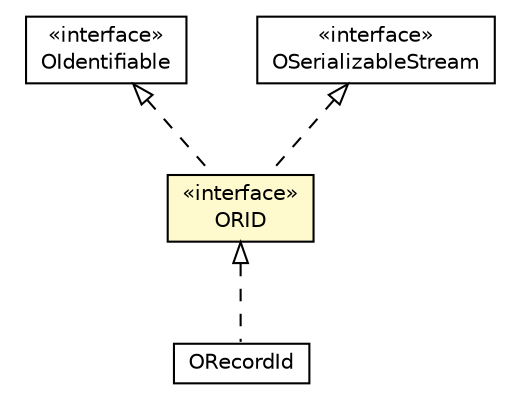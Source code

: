 #!/usr/local/bin/dot
#
# Class diagram 
# Generated by UMLGraph version R5_6-24-gf6e263 (http://www.umlgraph.org/)
#

digraph G {
	edge [fontname="Helvetica",fontsize=10,labelfontname="Helvetica",labelfontsize=10];
	node [fontname="Helvetica",fontsize=10,shape=plaintext];
	nodesep=0.25;
	ranksep=0.5;
	// com.orientechnologies.orient.core.db.record.OIdentifiable
	c2936759 [label=<<table title="com.orientechnologies.orient.core.db.record.OIdentifiable" border="0" cellborder="1" cellspacing="0" cellpadding="2" port="p" href="../db/record/OIdentifiable.html">
		<tr><td><table border="0" cellspacing="0" cellpadding="1">
<tr><td align="center" balign="center"> &#171;interface&#187; </td></tr>
<tr><td align="center" balign="center"> OIdentifiable </td></tr>
		</table></td></tr>
		</table>>, URL="../db/record/OIdentifiable.html", fontname="Helvetica", fontcolor="black", fontsize=10.0];
	// com.orientechnologies.orient.core.id.ORID
	c2936968 [label=<<table title="com.orientechnologies.orient.core.id.ORID" border="0" cellborder="1" cellspacing="0" cellpadding="2" port="p" bgcolor="lemonChiffon" href="./ORID.html">
		<tr><td><table border="0" cellspacing="0" cellpadding="1">
<tr><td align="center" balign="center"> &#171;interface&#187; </td></tr>
<tr><td align="center" balign="center"> ORID </td></tr>
		</table></td></tr>
		</table>>, URL="./ORID.html", fontname="Helvetica", fontcolor="black", fontsize=10.0];
	// com.orientechnologies.orient.core.id.ORecordId
	c2936971 [label=<<table title="com.orientechnologies.orient.core.id.ORecordId" border="0" cellborder="1" cellspacing="0" cellpadding="2" port="p" href="./ORecordId.html">
		<tr><td><table border="0" cellspacing="0" cellpadding="1">
<tr><td align="center" balign="center"> ORecordId </td></tr>
		</table></td></tr>
		</table>>, URL="./ORecordId.html", fontname="Helvetica", fontcolor="black", fontsize=10.0];
	// com.orientechnologies.orient.core.serialization.OSerializableStream
	c2937486 [label=<<table title="com.orientechnologies.orient.core.serialization.OSerializableStream" border="0" cellborder="1" cellspacing="0" cellpadding="2" port="p" href="../serialization/OSerializableStream.html">
		<tr><td><table border="0" cellspacing="0" cellpadding="1">
<tr><td align="center" balign="center"> &#171;interface&#187; </td></tr>
<tr><td align="center" balign="center"> OSerializableStream </td></tr>
		</table></td></tr>
		</table>>, URL="../serialization/OSerializableStream.html", fontname="Helvetica", fontcolor="black", fontsize=10.0];
	//com.orientechnologies.orient.core.id.ORID implements com.orientechnologies.orient.core.db.record.OIdentifiable
	c2936759:p -> c2936968:p [dir=back,arrowtail=empty,style=dashed];
	//com.orientechnologies.orient.core.id.ORID implements com.orientechnologies.orient.core.serialization.OSerializableStream
	c2937486:p -> c2936968:p [dir=back,arrowtail=empty,style=dashed];
	//com.orientechnologies.orient.core.id.ORecordId implements com.orientechnologies.orient.core.id.ORID
	c2936968:p -> c2936971:p [dir=back,arrowtail=empty,style=dashed];
}


